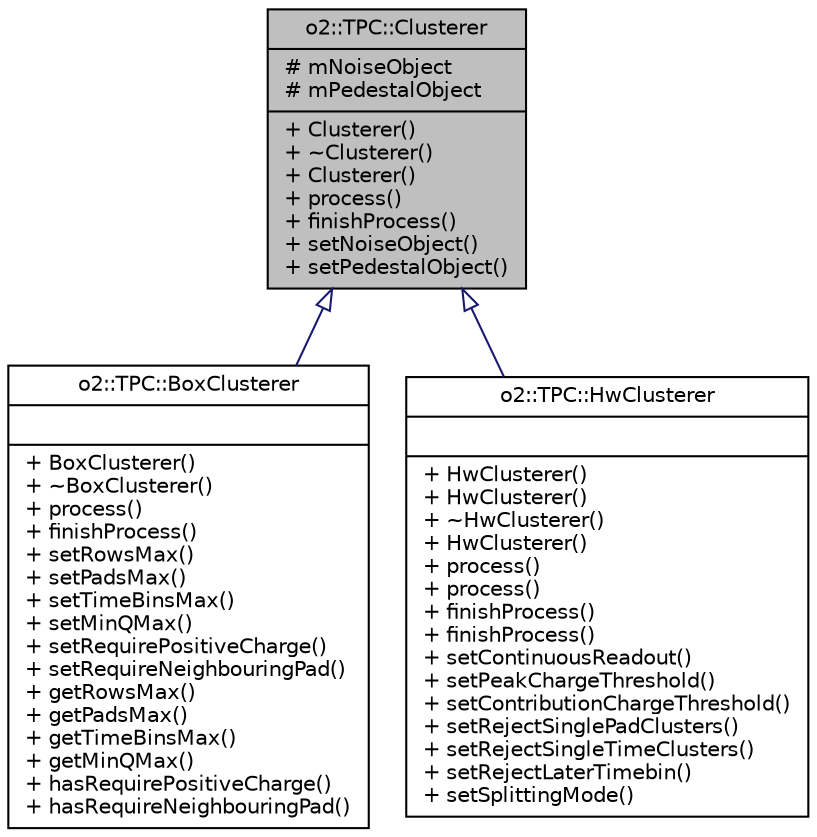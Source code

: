 digraph "o2::TPC::Clusterer"
{
 // INTERACTIVE_SVG=YES
  bgcolor="transparent";
  edge [fontname="Helvetica",fontsize="10",labelfontname="Helvetica",labelfontsize="10"];
  node [fontname="Helvetica",fontsize="10",shape=record];
  Node1 [label="{o2::TPC::Clusterer\n|# mNoiseObject\l# mPedestalObject\l|+ Clusterer()\l+ ~Clusterer()\l+ Clusterer()\l+ process()\l+ finishProcess()\l+ setNoiseObject()\l+ setPedestalObject()\l}",height=0.2,width=0.4,color="black", fillcolor="grey75", style="filled" fontcolor="black"];
  Node1 -> Node2 [dir="back",color="midnightblue",fontsize="10",style="solid",arrowtail="onormal",fontname="Helvetica"];
  Node2 [label="{o2::TPC::BoxClusterer\n||+ BoxClusterer()\l+ ~BoxClusterer()\l+ process()\l+ finishProcess()\l+ setRowsMax()\l+ setPadsMax()\l+ setTimeBinsMax()\l+ setMinQMax()\l+ setRequirePositiveCharge()\l+ setRequireNeighbouringPad()\l+ getRowsMax()\l+ getPadsMax()\l+ getTimeBinsMax()\l+ getMinQMax()\l+ hasRequirePositiveCharge()\l+ hasRequireNeighbouringPad()\l}",height=0.2,width=0.4,color="black",URL="$da/d5f/classo2_1_1TPC_1_1BoxClusterer.html"];
  Node1 -> Node3 [dir="back",color="midnightblue",fontsize="10",style="solid",arrowtail="onormal",fontname="Helvetica"];
  Node3 [label="{o2::TPC::HwClusterer\n||+ HwClusterer()\l+ HwClusterer()\l+ ~HwClusterer()\l+ HwClusterer()\l+ process()\l+ process()\l+ finishProcess()\l+ finishProcess()\l+ setContinuousReadout()\l+ setPeakChargeThreshold()\l+ setContributionChargeThreshold()\l+ setRejectSinglePadClusters()\l+ setRejectSingleTimeClusters()\l+ setRejectLaterTimebin()\l+ setSplittingMode()\l}",height=0.2,width=0.4,color="black",URL="$d8/d61/classo2_1_1TPC_1_1HwClusterer.html",tooltip="Class for TPC HW cluster finding. "];
}
